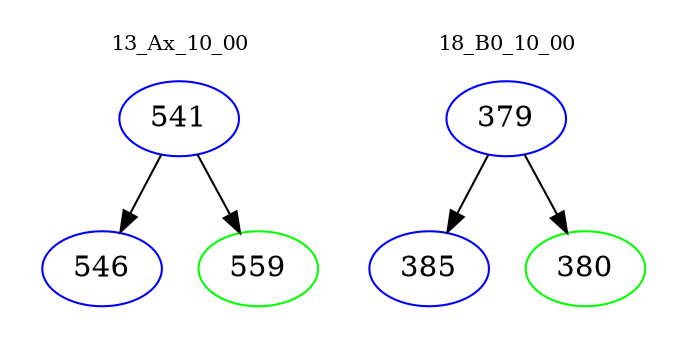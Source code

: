 digraph{
subgraph cluster_0 {
color = white
label = "13_Ax_10_00";
fontsize=10;
T0_541 [label="541", color="blue"]
T0_541 -> T0_546 [color="black"]
T0_546 [label="546", color="blue"]
T0_541 -> T0_559 [color="black"]
T0_559 [label="559", color="green"]
}
subgraph cluster_1 {
color = white
label = "18_B0_10_00";
fontsize=10;
T1_379 [label="379", color="blue"]
T1_379 -> T1_385 [color="black"]
T1_385 [label="385", color="blue"]
T1_379 -> T1_380 [color="black"]
T1_380 [label="380", color="green"]
}
}
